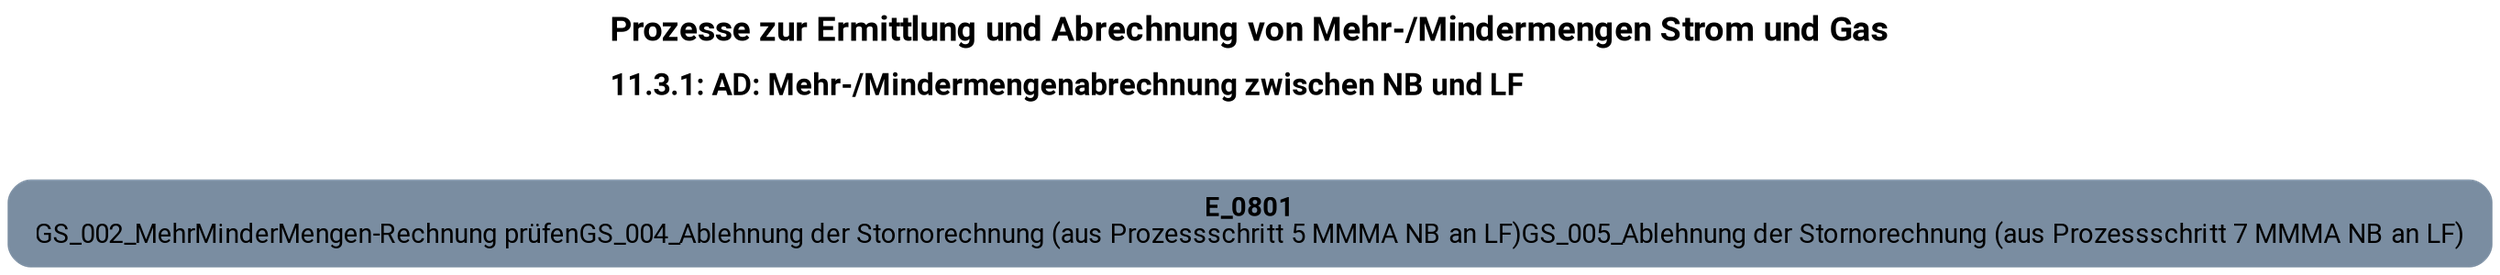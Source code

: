 digraph D {
    labelloc="t";
    label=<<B><FONT POINT-SIZE="18">Prozesse zur Ermittlung und Abrechnung von Mehr-/Mindermengen Strom und Gas</FONT></B><BR align="left"/><BR/><B><FONT POINT-SIZE="16">11.3.1: AD: Mehr-/Mindermengenabrechnung zwischen NB und LF</FONT></B><BR align="left"/><BR/><BR/><BR/>>;
    ratio="compress";
    concentrate=true;
    pack=true;
    rankdir=TB;
    packmode="array";
    size="20,20";
    fontsize=12;
    "Empty" [margin="0.2,0.12", shape=box, style="filled,rounded", penwidth=0.0, fillcolor="#7a8da1", label=<<B>E_0801</B><BR align="center"/><FONT>GS_002_MehrMinderMengen-Rechnung prüfen
GS_004_Ablehnung der Stornorechnung (aus Prozessschritt 5 MMMA NB an LF)
GS_005_Ablehnung der Stornorechnung (aus Prozessschritt 7 MMMA NB an LF)</FONT><BR align="center"/>>, fontname="Roboto, sans-serif"];


    bgcolor="transparent";
fontname="Roboto, sans-serif";
}